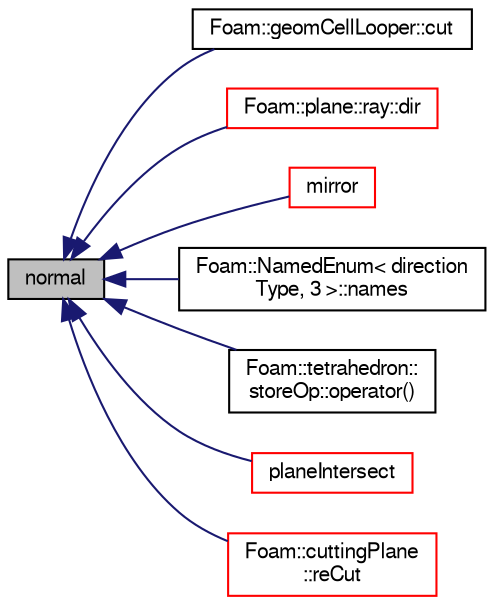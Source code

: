 digraph "normal"
{
  bgcolor="transparent";
  edge [fontname="FreeSans",fontsize="10",labelfontname="FreeSans",labelfontsize="10"];
  node [fontname="FreeSans",fontsize="10",shape=record];
  rankdir="LR";
  Node495 [label="normal",height=0.2,width=0.4,color="black", fillcolor="grey75", style="filled", fontcolor="black"];
  Node495 -> Node496 [dir="back",color="midnightblue",fontsize="10",style="solid",fontname="FreeSans"];
  Node496 [label="Foam::geomCellLooper::cut",height=0.2,width=0.4,color="black",URL="$a21474.html#a993c7c95766fcf44b50607ec8701d577",tooltip="Same but now also base point of cut provided (instead of always. "];
  Node495 -> Node497 [dir="back",color="midnightblue",fontsize="10",style="solid",fontname="FreeSans"];
  Node497 [label="Foam::plane::ray::dir",height=0.2,width=0.4,color="red",URL="$a27574.html#ad2023bddcdb17ed0bab38b38e764822f"];
  Node495 -> Node499 [dir="back",color="midnightblue",fontsize="10",style="solid",fontname="FreeSans"];
  Node499 [label="mirror",height=0.2,width=0.4,color="red",URL="$a27570.html#a0558d93fd557787f2e03f632b78f63eb",tooltip="Mirror the supplied point in the plane. Return the mirrored point. "];
  Node495 -> Node503 [dir="back",color="midnightblue",fontsize="10",style="solid",fontname="FreeSans"];
  Node503 [label="Foam::NamedEnum\< direction\lType, 3 \>::names",height=0.2,width=0.4,color="black",URL="$a25998.html#a7350da3a0edd92cd11e6c479c9967dc8"];
  Node495 -> Node504 [dir="back",color="midnightblue",fontsize="10",style="solid",fontname="FreeSans"];
  Node504 [label="Foam::tetrahedron::\lstoreOp::operator()",height=0.2,width=0.4,color="black",URL="$a27598.html#a1983d18f6e6e7de5141bea5b0d6716c4"];
  Node495 -> Node505 [dir="back",color="midnightblue",fontsize="10",style="solid",fontname="FreeSans"];
  Node505 [label="planeIntersect",height=0.2,width=0.4,color="red",URL="$a27570.html#ac7fe66682d1b70507e370d886af36dab",tooltip="Return the cutting line between this plane and another. "];
  Node495 -> Node507 [dir="back",color="midnightblue",fontsize="10",style="solid",fontname="FreeSans"];
  Node507 [label="Foam::cuttingPlane\l::reCut",height=0.2,width=0.4,color="red",URL="$a29234.html#afc5a74b0ae963b8d5e674c5e8085a158",tooltip="recut mesh with existing planeDesc, restricted to a list of cells "];
}

